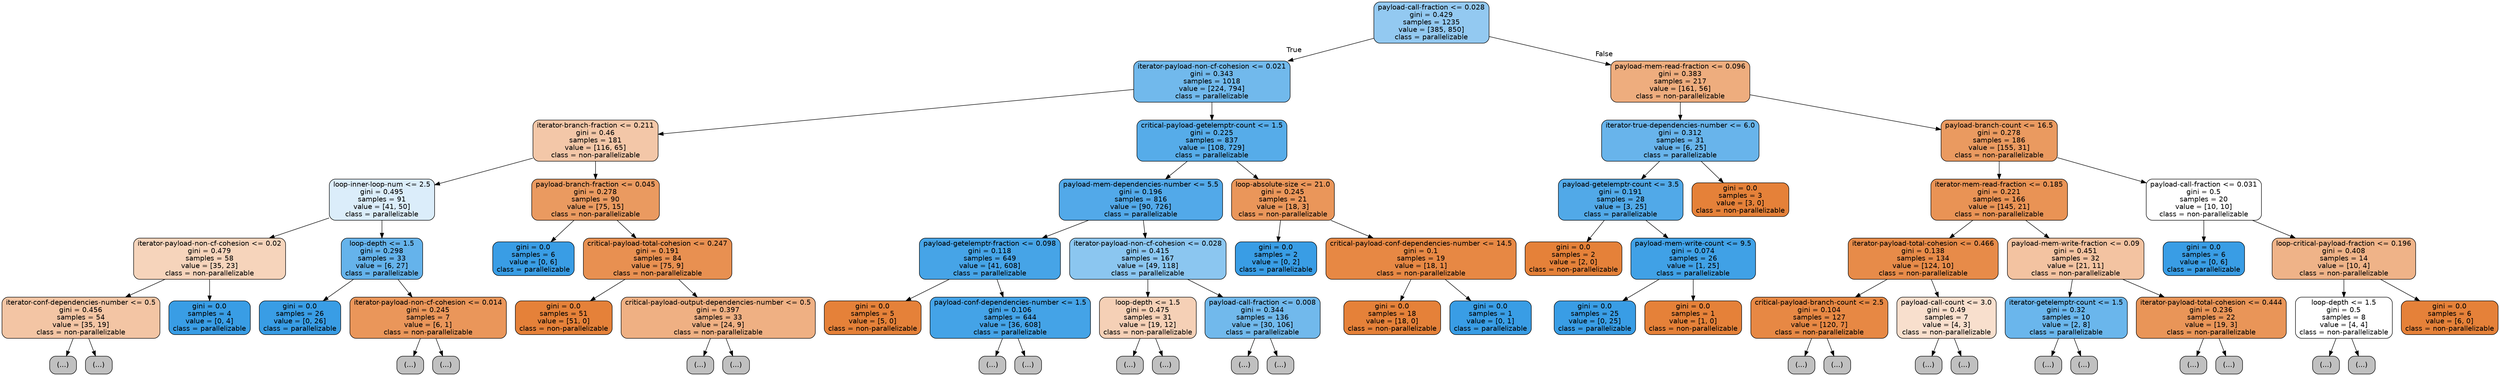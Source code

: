digraph Tree {
node [shape=box, style="filled, rounded", color="black", fontname=helvetica] ;
edge [fontname=helvetica] ;
0 [label="payload-call-fraction <= 0.028\ngini = 0.429\nsamples = 1235\nvalue = [385, 850]\nclass = parallelizable", fillcolor="#399de58b"] ;
1 [label="iterator-payload-non-cf-cohesion <= 0.021\ngini = 0.343\nsamples = 1018\nvalue = [224, 794]\nclass = parallelizable", fillcolor="#399de5b7"] ;
0 -> 1 [labeldistance=2.5, labelangle=45, headlabel="True"] ;
2 [label="iterator-branch-fraction <= 0.211\ngini = 0.46\nsamples = 181\nvalue = [116, 65]\nclass = non-parallelizable", fillcolor="#e5813970"] ;
1 -> 2 ;
3 [label="loop-inner-loop-num <= 2.5\ngini = 0.495\nsamples = 91\nvalue = [41, 50]\nclass = parallelizable", fillcolor="#399de52e"] ;
2 -> 3 ;
4 [label="iterator-payload-non-cf-cohesion <= 0.02\ngini = 0.479\nsamples = 58\nvalue = [35, 23]\nclass = non-parallelizable", fillcolor="#e5813957"] ;
3 -> 4 ;
5 [label="iterator-conf-dependencies-number <= 0.5\ngini = 0.456\nsamples = 54\nvalue = [35, 19]\nclass = non-parallelizable", fillcolor="#e5813975"] ;
4 -> 5 ;
6 [label="(...)", fillcolor="#C0C0C0"] ;
5 -> 6 ;
15 [label="(...)", fillcolor="#C0C0C0"] ;
5 -> 15 ;
26 [label="gini = 0.0\nsamples = 4\nvalue = [0, 4]\nclass = parallelizable", fillcolor="#399de5ff"] ;
4 -> 26 ;
27 [label="loop-depth <= 1.5\ngini = 0.298\nsamples = 33\nvalue = [6, 27]\nclass = parallelizable", fillcolor="#399de5c6"] ;
3 -> 27 ;
28 [label="gini = 0.0\nsamples = 26\nvalue = [0, 26]\nclass = parallelizable", fillcolor="#399de5ff"] ;
27 -> 28 ;
29 [label="iterator-payload-non-cf-cohesion <= 0.014\ngini = 0.245\nsamples = 7\nvalue = [6, 1]\nclass = non-parallelizable", fillcolor="#e58139d4"] ;
27 -> 29 ;
30 [label="(...)", fillcolor="#C0C0C0"] ;
29 -> 30 ;
31 [label="(...)", fillcolor="#C0C0C0"] ;
29 -> 31 ;
32 [label="payload-branch-fraction <= 0.045\ngini = 0.278\nsamples = 90\nvalue = [75, 15]\nclass = non-parallelizable", fillcolor="#e58139cc"] ;
2 -> 32 ;
33 [label="gini = 0.0\nsamples = 6\nvalue = [0, 6]\nclass = parallelizable", fillcolor="#399de5ff"] ;
32 -> 33 ;
34 [label="critical-payload-total-cohesion <= 0.247\ngini = 0.191\nsamples = 84\nvalue = [75, 9]\nclass = non-parallelizable", fillcolor="#e58139e0"] ;
32 -> 34 ;
35 [label="gini = 0.0\nsamples = 51\nvalue = [51, 0]\nclass = non-parallelizable", fillcolor="#e58139ff"] ;
34 -> 35 ;
36 [label="critical-payload-output-dependencies-number <= 0.5\ngini = 0.397\nsamples = 33\nvalue = [24, 9]\nclass = non-parallelizable", fillcolor="#e581399f"] ;
34 -> 36 ;
37 [label="(...)", fillcolor="#C0C0C0"] ;
36 -> 37 ;
44 [label="(...)", fillcolor="#C0C0C0"] ;
36 -> 44 ;
49 [label="critical-payload-getelemptr-count <= 1.5\ngini = 0.225\nsamples = 837\nvalue = [108, 729]\nclass = parallelizable", fillcolor="#399de5d9"] ;
1 -> 49 ;
50 [label="payload-mem-dependencies-number <= 5.5\ngini = 0.196\nsamples = 816\nvalue = [90, 726]\nclass = parallelizable", fillcolor="#399de5df"] ;
49 -> 50 ;
51 [label="payload-getelemptr-fraction <= 0.098\ngini = 0.118\nsamples = 649\nvalue = [41, 608]\nclass = parallelizable", fillcolor="#399de5ee"] ;
50 -> 51 ;
52 [label="gini = 0.0\nsamples = 5\nvalue = [5, 0]\nclass = non-parallelizable", fillcolor="#e58139ff"] ;
51 -> 52 ;
53 [label="payload-conf-dependencies-number <= 1.5\ngini = 0.106\nsamples = 644\nvalue = [36, 608]\nclass = parallelizable", fillcolor="#399de5f0"] ;
51 -> 53 ;
54 [label="(...)", fillcolor="#C0C0C0"] ;
53 -> 54 ;
119 [label="(...)", fillcolor="#C0C0C0"] ;
53 -> 119 ;
128 [label="iterator-payload-non-cf-cohesion <= 0.028\ngini = 0.415\nsamples = 167\nvalue = [49, 118]\nclass = parallelizable", fillcolor="#399de595"] ;
50 -> 128 ;
129 [label="loop-depth <= 1.5\ngini = 0.475\nsamples = 31\nvalue = [19, 12]\nclass = non-parallelizable", fillcolor="#e581395e"] ;
128 -> 129 ;
130 [label="(...)", fillcolor="#C0C0C0"] ;
129 -> 130 ;
133 [label="(...)", fillcolor="#C0C0C0"] ;
129 -> 133 ;
138 [label="payload-call-fraction <= 0.008\ngini = 0.344\nsamples = 136\nvalue = [30, 106]\nclass = parallelizable", fillcolor="#399de5b7"] ;
128 -> 138 ;
139 [label="(...)", fillcolor="#C0C0C0"] ;
138 -> 139 ;
168 [label="(...)", fillcolor="#C0C0C0"] ;
138 -> 168 ;
173 [label="loop-absolute-size <= 21.0\ngini = 0.245\nsamples = 21\nvalue = [18, 3]\nclass = non-parallelizable", fillcolor="#e58139d4"] ;
49 -> 173 ;
174 [label="gini = 0.0\nsamples = 2\nvalue = [0, 2]\nclass = parallelizable", fillcolor="#399de5ff"] ;
173 -> 174 ;
175 [label="critical-payload-conf-dependencies-number <= 14.5\ngini = 0.1\nsamples = 19\nvalue = [18, 1]\nclass = non-parallelizable", fillcolor="#e58139f1"] ;
173 -> 175 ;
176 [label="gini = 0.0\nsamples = 18\nvalue = [18, 0]\nclass = non-parallelizable", fillcolor="#e58139ff"] ;
175 -> 176 ;
177 [label="gini = 0.0\nsamples = 1\nvalue = [0, 1]\nclass = parallelizable", fillcolor="#399de5ff"] ;
175 -> 177 ;
178 [label="payload-mem-read-fraction <= 0.096\ngini = 0.383\nsamples = 217\nvalue = [161, 56]\nclass = non-parallelizable", fillcolor="#e58139a6"] ;
0 -> 178 [labeldistance=2.5, labelangle=-45, headlabel="False"] ;
179 [label="iterator-true-dependencies-number <= 6.0\ngini = 0.312\nsamples = 31\nvalue = [6, 25]\nclass = parallelizable", fillcolor="#399de5c2"] ;
178 -> 179 ;
180 [label="payload-getelemptr-count <= 3.5\ngini = 0.191\nsamples = 28\nvalue = [3, 25]\nclass = parallelizable", fillcolor="#399de5e0"] ;
179 -> 180 ;
181 [label="gini = 0.0\nsamples = 2\nvalue = [2, 0]\nclass = non-parallelizable", fillcolor="#e58139ff"] ;
180 -> 181 ;
182 [label="payload-mem-write-count <= 9.5\ngini = 0.074\nsamples = 26\nvalue = [1, 25]\nclass = parallelizable", fillcolor="#399de5f5"] ;
180 -> 182 ;
183 [label="gini = 0.0\nsamples = 25\nvalue = [0, 25]\nclass = parallelizable", fillcolor="#399de5ff"] ;
182 -> 183 ;
184 [label="gini = 0.0\nsamples = 1\nvalue = [1, 0]\nclass = non-parallelizable", fillcolor="#e58139ff"] ;
182 -> 184 ;
185 [label="gini = 0.0\nsamples = 3\nvalue = [3, 0]\nclass = non-parallelizable", fillcolor="#e58139ff"] ;
179 -> 185 ;
186 [label="payload-branch-count <= 16.5\ngini = 0.278\nsamples = 186\nvalue = [155, 31]\nclass = non-parallelizable", fillcolor="#e58139cc"] ;
178 -> 186 ;
187 [label="iterator-mem-read-fraction <= 0.185\ngini = 0.221\nsamples = 166\nvalue = [145, 21]\nclass = non-parallelizable", fillcolor="#e58139da"] ;
186 -> 187 ;
188 [label="iterator-payload-total-cohesion <= 0.466\ngini = 0.138\nsamples = 134\nvalue = [124, 10]\nclass = non-parallelizable", fillcolor="#e58139ea"] ;
187 -> 188 ;
189 [label="critical-payload-branch-count <= 2.5\ngini = 0.104\nsamples = 127\nvalue = [120, 7]\nclass = non-parallelizable", fillcolor="#e58139f0"] ;
188 -> 189 ;
190 [label="(...)", fillcolor="#C0C0C0"] ;
189 -> 190 ;
207 [label="(...)", fillcolor="#C0C0C0"] ;
189 -> 207 ;
208 [label="payload-call-count <= 3.0\ngini = 0.49\nsamples = 7\nvalue = [4, 3]\nclass = non-parallelizable", fillcolor="#e5813940"] ;
188 -> 208 ;
209 [label="(...)", fillcolor="#C0C0C0"] ;
208 -> 209 ;
212 [label="(...)", fillcolor="#C0C0C0"] ;
208 -> 212 ;
213 [label="payload-mem-write-fraction <= 0.09\ngini = 0.451\nsamples = 32\nvalue = [21, 11]\nclass = non-parallelizable", fillcolor="#e5813979"] ;
187 -> 213 ;
214 [label="iterator-getelemptr-count <= 1.5\ngini = 0.32\nsamples = 10\nvalue = [2, 8]\nclass = parallelizable", fillcolor="#399de5bf"] ;
213 -> 214 ;
215 [label="(...)", fillcolor="#C0C0C0"] ;
214 -> 215 ;
218 [label="(...)", fillcolor="#C0C0C0"] ;
214 -> 218 ;
219 [label="iterator-payload-total-cohesion <= 0.444\ngini = 0.236\nsamples = 22\nvalue = [19, 3]\nclass = non-parallelizable", fillcolor="#e58139d7"] ;
213 -> 219 ;
220 [label="(...)", fillcolor="#C0C0C0"] ;
219 -> 220 ;
223 [label="(...)", fillcolor="#C0C0C0"] ;
219 -> 223 ;
224 [label="payload-call-fraction <= 0.031\ngini = 0.5\nsamples = 20\nvalue = [10, 10]\nclass = non-parallelizable", fillcolor="#e5813900"] ;
186 -> 224 ;
225 [label="gini = 0.0\nsamples = 6\nvalue = [0, 6]\nclass = parallelizable", fillcolor="#399de5ff"] ;
224 -> 225 ;
226 [label="loop-critical-payload-fraction <= 0.196\ngini = 0.408\nsamples = 14\nvalue = [10, 4]\nclass = non-parallelizable", fillcolor="#e5813999"] ;
224 -> 226 ;
227 [label="loop-depth <= 1.5\ngini = 0.5\nsamples = 8\nvalue = [4, 4]\nclass = non-parallelizable", fillcolor="#e5813900"] ;
226 -> 227 ;
228 [label="(...)", fillcolor="#C0C0C0"] ;
227 -> 228 ;
231 [label="(...)", fillcolor="#C0C0C0"] ;
227 -> 231 ;
232 [label="gini = 0.0\nsamples = 6\nvalue = [6, 0]\nclass = non-parallelizable", fillcolor="#e58139ff"] ;
226 -> 232 ;
}